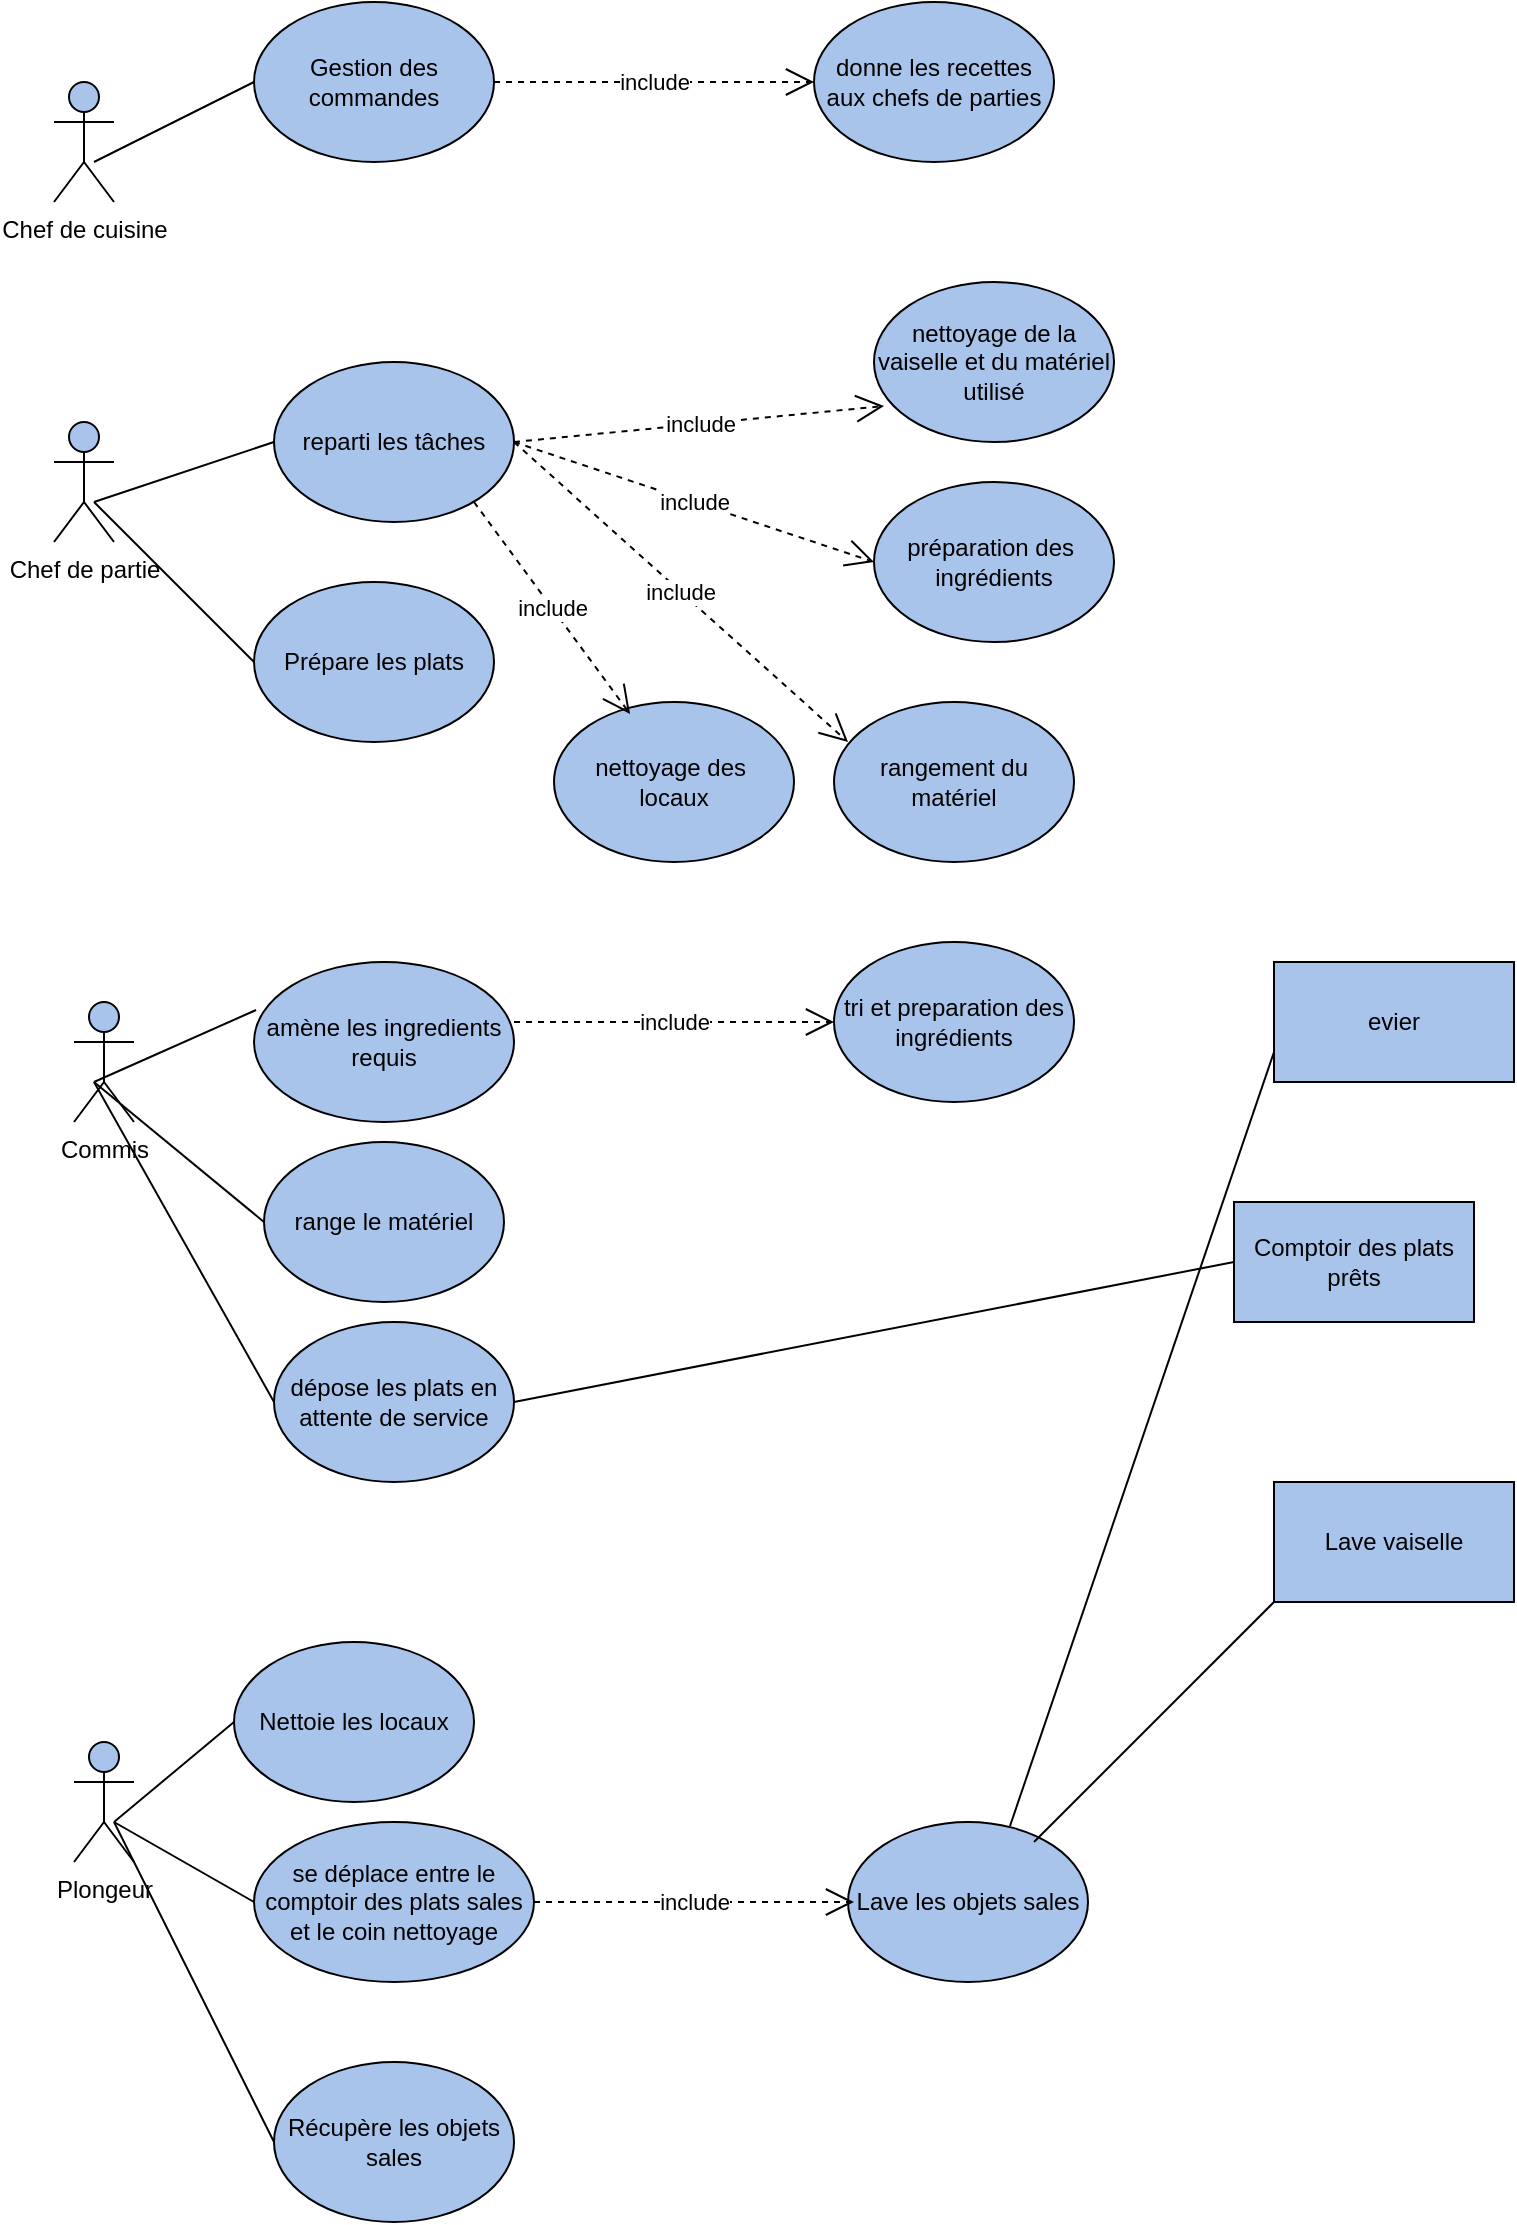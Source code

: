 <mxfile version="24.7.17">
  <diagram name="Page-1" id="5SeGhRT8I9CWtDg0U6-U">
    <mxGraphModel dx="2895" dy="1038" grid="1" gridSize="10" guides="1" tooltips="1" connect="1" arrows="1" fold="1" page="1" pageScale="1" pageWidth="827" pageHeight="1169" math="0" shadow="0">
      <root>
        <mxCell id="0" />
        <mxCell id="1" parent="0" />
        <mxCell id="Hf5stqQMUAh2oWrE7xAk-1" value="Chef de cuisine" style="shape=umlActor;verticalLabelPosition=bottom;verticalAlign=top;html=1;outlineConnect=0;fillColor=#A9C4EB;" vertex="1" parent="1">
          <mxGeometry x="-750" y="170" width="30" height="60" as="geometry" />
        </mxCell>
        <mxCell id="Hf5stqQMUAh2oWrE7xAk-2" value="Gestion des commandes" style="ellipse;whiteSpace=wrap;html=1;fillColor=#A9C4EB;" vertex="1" parent="1">
          <mxGeometry x="-650" y="130" width="120" height="80" as="geometry" />
        </mxCell>
        <mxCell id="Hf5stqQMUAh2oWrE7xAk-3" value="donne les recettes aux chefs de parties" style="ellipse;whiteSpace=wrap;html=1;fillColor=#A9C4EB;" vertex="1" parent="1">
          <mxGeometry x="-370" y="130" width="120" height="80" as="geometry" />
        </mxCell>
        <mxCell id="Hf5stqQMUAh2oWrE7xAk-4" value="Chef de partie" style="shape=umlActor;verticalLabelPosition=bottom;verticalAlign=top;html=1;outlineConnect=0;fillColor=#A9C4EB;" vertex="1" parent="1">
          <mxGeometry x="-750" y="340" width="30" height="60" as="geometry" />
        </mxCell>
        <mxCell id="Hf5stqQMUAh2oWrE7xAk-5" value="reparti les tâches" style="ellipse;whiteSpace=wrap;html=1;fillColor=#A9C4EB;" vertex="1" parent="1">
          <mxGeometry x="-640" y="310" width="120" height="80" as="geometry" />
        </mxCell>
        <mxCell id="Hf5stqQMUAh2oWrE7xAk-6" value="Prépare les plats" style="ellipse;whiteSpace=wrap;html=1;fillColor=#A9C4EB;" vertex="1" parent="1">
          <mxGeometry x="-650" y="420" width="120" height="80" as="geometry" />
        </mxCell>
        <mxCell id="Hf5stqQMUAh2oWrE7xAk-7" value="nettoyage de la vaiselle et du matériel&lt;div&gt;utilisé&lt;/div&gt;" style="ellipse;whiteSpace=wrap;html=1;fillColor=#A9C4EB;" vertex="1" parent="1">
          <mxGeometry x="-340" y="270" width="120" height="80" as="geometry" />
        </mxCell>
        <mxCell id="Hf5stqQMUAh2oWrE7xAk-8" value="préparation des&amp;nbsp;&lt;div&gt;ingrédients&lt;/div&gt;" style="ellipse;whiteSpace=wrap;html=1;fillColor=#A9C4EB;" vertex="1" parent="1">
          <mxGeometry x="-340" y="370" width="120" height="80" as="geometry" />
        </mxCell>
        <mxCell id="Hf5stqQMUAh2oWrE7xAk-9" value="rangement du matériel" style="ellipse;whiteSpace=wrap;html=1;fillColor=#A9C4EB;" vertex="1" parent="1">
          <mxGeometry x="-360" y="480" width="120" height="80" as="geometry" />
        </mxCell>
        <mxCell id="Hf5stqQMUAh2oWrE7xAk-10" value="Commis" style="shape=umlActor;verticalLabelPosition=bottom;verticalAlign=top;html=1;outlineConnect=0;fillColor=#A9C4EB;" vertex="1" parent="1">
          <mxGeometry x="-740" y="630" width="30" height="60" as="geometry" />
        </mxCell>
        <mxCell id="Hf5stqQMUAh2oWrE7xAk-11" value="amène les ingredients requis" style="ellipse;whiteSpace=wrap;html=1;fillColor=#A9C4EB;" vertex="1" parent="1">
          <mxGeometry x="-650" y="610" width="130" height="80" as="geometry" />
        </mxCell>
        <mxCell id="Hf5stqQMUAh2oWrE7xAk-12" value="tri et preparation des ingrédients" style="ellipse;whiteSpace=wrap;html=1;fillColor=#A9C4EB;" vertex="1" parent="1">
          <mxGeometry x="-360" y="600" width="120" height="80" as="geometry" />
        </mxCell>
        <mxCell id="Hf5stqQMUAh2oWrE7xAk-13" value="range le matériel" style="ellipse;whiteSpace=wrap;html=1;fillColor=#A9C4EB;" vertex="1" parent="1">
          <mxGeometry x="-645" y="700" width="120" height="80" as="geometry" />
        </mxCell>
        <mxCell id="Hf5stqQMUAh2oWrE7xAk-14" value="dépose les plats en attente de service" style="ellipse;whiteSpace=wrap;html=1;fillColor=#A9C4EB;" vertex="1" parent="1">
          <mxGeometry x="-640" y="790" width="120" height="80" as="geometry" />
        </mxCell>
        <mxCell id="Hf5stqQMUAh2oWrE7xAk-18" value="Plongeur" style="shape=umlActor;verticalLabelPosition=bottom;verticalAlign=top;html=1;outlineConnect=0;fillColor=#A9C4EB;" vertex="1" parent="1">
          <mxGeometry x="-740" y="1000" width="30" height="60" as="geometry" />
        </mxCell>
        <mxCell id="Hf5stqQMUAh2oWrE7xAk-19" value="Nettoie les locaux" style="ellipse;whiteSpace=wrap;html=1;fillColor=#A9C4EB;" vertex="1" parent="1">
          <mxGeometry x="-660" y="950" width="120" height="80" as="geometry" />
        </mxCell>
        <mxCell id="Hf5stqQMUAh2oWrE7xAk-20" value="se déplace entre le comptoir des plats sales et le coin nettoyage" style="ellipse;whiteSpace=wrap;html=1;fillColor=#A9C4EB;" vertex="1" parent="1">
          <mxGeometry x="-650" y="1040" width="140" height="80" as="geometry" />
        </mxCell>
        <mxCell id="Hf5stqQMUAh2oWrE7xAk-21" value="Récupère les objets sales" style="ellipse;whiteSpace=wrap;html=1;fillColor=#A9C4EB;" vertex="1" parent="1">
          <mxGeometry x="-640" y="1160" width="120" height="80" as="geometry" />
        </mxCell>
        <mxCell id="Hf5stqQMUAh2oWrE7xAk-22" value="Lave les objets sales" style="ellipse;whiteSpace=wrap;html=1;fillColor=#A9C4EB;" vertex="1" parent="1">
          <mxGeometry x="-353" y="1040" width="120" height="80" as="geometry" />
        </mxCell>
        <mxCell id="Hf5stqQMUAh2oWrE7xAk-23" value="Comptoir des plats prêts" style="rounded=0;whiteSpace=wrap;html=1;fillColor=#A9C4EB;" vertex="1" parent="1">
          <mxGeometry x="-160" y="730" width="120" height="60" as="geometry" />
        </mxCell>
        <mxCell id="Hf5stqQMUAh2oWrE7xAk-24" value="Lave vaiselle" style="rounded=0;whiteSpace=wrap;html=1;fillColor=#A9C4EB;" vertex="1" parent="1">
          <mxGeometry x="-140" y="870" width="120" height="60" as="geometry" />
        </mxCell>
        <mxCell id="Hf5stqQMUAh2oWrE7xAk-25" value="evier" style="rounded=0;whiteSpace=wrap;html=1;fillColor=#A9C4EB;" vertex="1" parent="1">
          <mxGeometry x="-140" y="610" width="120" height="60" as="geometry" />
        </mxCell>
        <mxCell id="Hf5stqQMUAh2oWrE7xAk-27" value="" style="endArrow=none;html=1;rounded=0;entryX=0;entryY=0.5;entryDx=0;entryDy=0;" edge="1" parent="1" target="Hf5stqQMUAh2oWrE7xAk-19">
          <mxGeometry width="50" height="50" relative="1" as="geometry">
            <mxPoint x="-720" y="1040" as="sourcePoint" />
            <mxPoint x="-670" y="990" as="targetPoint" />
          </mxGeometry>
        </mxCell>
        <mxCell id="Hf5stqQMUAh2oWrE7xAk-28" value="" style="endArrow=none;html=1;rounded=0;entryX=0;entryY=0.5;entryDx=0;entryDy=0;" edge="1" parent="1" target="Hf5stqQMUAh2oWrE7xAk-20">
          <mxGeometry width="50" height="50" relative="1" as="geometry">
            <mxPoint x="-720" y="1040" as="sourcePoint" />
            <mxPoint x="-670" y="990" as="targetPoint" />
          </mxGeometry>
        </mxCell>
        <mxCell id="Hf5stqQMUAh2oWrE7xAk-29" value="" style="endArrow=none;html=1;rounded=0;entryX=0;entryY=0.5;entryDx=0;entryDy=0;" edge="1" parent="1" target="Hf5stqQMUAh2oWrE7xAk-21">
          <mxGeometry width="50" height="50" relative="1" as="geometry">
            <mxPoint x="-720" y="1040" as="sourcePoint" />
            <mxPoint x="-670" y="990" as="targetPoint" />
          </mxGeometry>
        </mxCell>
        <mxCell id="Hf5stqQMUAh2oWrE7xAk-30" value="include" style="endArrow=open;endSize=12;dashed=1;html=1;rounded=0;" edge="1" parent="1">
          <mxGeometry width="160" relative="1" as="geometry">
            <mxPoint x="-510" y="1080" as="sourcePoint" />
            <mxPoint x="-350" y="1080" as="targetPoint" />
          </mxGeometry>
        </mxCell>
        <mxCell id="Hf5stqQMUAh2oWrE7xAk-32" value="" style="endArrow=none;html=1;rounded=0;entryX=0;entryY=1;entryDx=0;entryDy=0;" edge="1" parent="1" target="Hf5stqQMUAh2oWrE7xAk-24">
          <mxGeometry width="50" height="50" relative="1" as="geometry">
            <mxPoint x="-260" y="1050" as="sourcePoint" />
            <mxPoint x="-210" y="1000" as="targetPoint" />
          </mxGeometry>
        </mxCell>
        <mxCell id="Hf5stqQMUAh2oWrE7xAk-33" value="" style="endArrow=none;html=1;rounded=0;entryX=0.008;entryY=0.3;entryDx=0;entryDy=0;entryPerimeter=0;" edge="1" parent="1" target="Hf5stqQMUAh2oWrE7xAk-11">
          <mxGeometry width="50" height="50" relative="1" as="geometry">
            <mxPoint x="-730" y="670" as="sourcePoint" />
            <mxPoint x="-680" y="620" as="targetPoint" />
          </mxGeometry>
        </mxCell>
        <mxCell id="Hf5stqQMUAh2oWrE7xAk-34" value="" style="endArrow=none;html=1;rounded=0;entryX=0;entryY=0.5;entryDx=0;entryDy=0;" edge="1" parent="1" target="Hf5stqQMUAh2oWrE7xAk-13">
          <mxGeometry width="50" height="50" relative="1" as="geometry">
            <mxPoint x="-730" y="670" as="sourcePoint" />
            <mxPoint x="-680" y="620" as="targetPoint" />
          </mxGeometry>
        </mxCell>
        <mxCell id="Hf5stqQMUAh2oWrE7xAk-35" value="" style="endArrow=none;html=1;rounded=0;entryX=0;entryY=0.5;entryDx=0;entryDy=0;" edge="1" parent="1" target="Hf5stqQMUAh2oWrE7xAk-14">
          <mxGeometry width="50" height="50" relative="1" as="geometry">
            <mxPoint x="-730" y="670" as="sourcePoint" />
            <mxPoint x="-680" y="620" as="targetPoint" />
          </mxGeometry>
        </mxCell>
        <mxCell id="Hf5stqQMUAh2oWrE7xAk-36" value="include" style="endArrow=open;endSize=12;dashed=1;html=1;rounded=0;" edge="1" parent="1">
          <mxGeometry width="160" relative="1" as="geometry">
            <mxPoint x="-520" y="640" as="sourcePoint" />
            <mxPoint x="-360" y="640" as="targetPoint" />
          </mxGeometry>
        </mxCell>
        <mxCell id="Hf5stqQMUAh2oWrE7xAk-38" value="" style="endArrow=none;html=1;rounded=0;entryX=0;entryY=0.5;entryDx=0;entryDy=0;" edge="1" parent="1" target="Hf5stqQMUAh2oWrE7xAk-23">
          <mxGeometry width="50" height="50" relative="1" as="geometry">
            <mxPoint x="-520" y="830" as="sourcePoint" />
            <mxPoint x="-470" y="780" as="targetPoint" />
          </mxGeometry>
        </mxCell>
        <mxCell id="Hf5stqQMUAh2oWrE7xAk-39" value="" style="endArrow=none;html=1;rounded=0;entryX=0;entryY=0.75;entryDx=0;entryDy=0;exitX=0.675;exitY=0.025;exitDx=0;exitDy=0;exitPerimeter=0;" edge="1" parent="1" source="Hf5stqQMUAh2oWrE7xAk-22" target="Hf5stqQMUAh2oWrE7xAk-25">
          <mxGeometry width="50" height="50" relative="1" as="geometry">
            <mxPoint x="-540" y="1170" as="sourcePoint" />
            <mxPoint x="-490" y="1120" as="targetPoint" />
          </mxGeometry>
        </mxCell>
        <mxCell id="Hf5stqQMUAh2oWrE7xAk-40" value="" style="endArrow=none;html=1;rounded=0;entryX=0;entryY=0.5;entryDx=0;entryDy=0;" edge="1" parent="1" target="Hf5stqQMUAh2oWrE7xAk-2">
          <mxGeometry width="50" height="50" relative="1" as="geometry">
            <mxPoint x="-730" y="210" as="sourcePoint" />
            <mxPoint x="-680" y="160" as="targetPoint" />
          </mxGeometry>
        </mxCell>
        <mxCell id="Hf5stqQMUAh2oWrE7xAk-41" value="include" style="endArrow=open;endSize=12;dashed=1;html=1;rounded=0;" edge="1" parent="1">
          <mxGeometry width="160" relative="1" as="geometry">
            <mxPoint x="-530" y="170" as="sourcePoint" />
            <mxPoint x="-370" y="170" as="targetPoint" />
          </mxGeometry>
        </mxCell>
        <mxCell id="Hf5stqQMUAh2oWrE7xAk-42" value="" style="endArrow=none;html=1;rounded=0;entryX=0;entryY=0.5;entryDx=0;entryDy=0;" edge="1" parent="1" target="Hf5stqQMUAh2oWrE7xAk-5">
          <mxGeometry width="50" height="50" relative="1" as="geometry">
            <mxPoint x="-730" y="380" as="sourcePoint" />
            <mxPoint x="-680" y="330" as="targetPoint" />
          </mxGeometry>
        </mxCell>
        <mxCell id="Hf5stqQMUAh2oWrE7xAk-43" value="" style="endArrow=none;html=1;rounded=0;entryX=0;entryY=0.5;entryDx=0;entryDy=0;" edge="1" parent="1" target="Hf5stqQMUAh2oWrE7xAk-6">
          <mxGeometry width="50" height="50" relative="1" as="geometry">
            <mxPoint x="-730" y="380" as="sourcePoint" />
            <mxPoint x="-680" y="330" as="targetPoint" />
          </mxGeometry>
        </mxCell>
        <mxCell id="Hf5stqQMUAh2oWrE7xAk-46" value="include" style="endArrow=open;endSize=12;dashed=1;html=1;rounded=0;entryX=0.042;entryY=0.775;entryDx=0;entryDy=0;entryPerimeter=0;exitX=1;exitY=0.5;exitDx=0;exitDy=0;" edge="1" parent="1" source="Hf5stqQMUAh2oWrE7xAk-5" target="Hf5stqQMUAh2oWrE7xAk-7">
          <mxGeometry width="160" relative="1" as="geometry">
            <mxPoint x="-413" y="370" as="sourcePoint" />
            <mxPoint x="-253" y="370" as="targetPoint" />
          </mxGeometry>
        </mxCell>
        <mxCell id="Hf5stqQMUAh2oWrE7xAk-47" value="include" style="endArrow=open;endSize=12;dashed=1;html=1;rounded=0;entryX=0;entryY=0.5;entryDx=0;entryDy=0;exitX=1;exitY=0.5;exitDx=0;exitDy=0;" edge="1" parent="1" source="Hf5stqQMUAh2oWrE7xAk-5" target="Hf5stqQMUAh2oWrE7xAk-8">
          <mxGeometry width="160" relative="1" as="geometry">
            <mxPoint x="-400" y="400" as="sourcePoint" />
            <mxPoint x="-240" y="400" as="targetPoint" />
          </mxGeometry>
        </mxCell>
        <mxCell id="Hf5stqQMUAh2oWrE7xAk-48" value="include" style="endArrow=open;endSize=12;dashed=1;html=1;rounded=0;exitX=1;exitY=0.5;exitDx=0;exitDy=0;" edge="1" parent="1" source="Hf5stqQMUAh2oWrE7xAk-5">
          <mxGeometry width="160" relative="1" as="geometry">
            <mxPoint x="-513" y="500" as="sourcePoint" />
            <mxPoint x="-353" y="500" as="targetPoint" />
          </mxGeometry>
        </mxCell>
        <mxCell id="Hf5stqQMUAh2oWrE7xAk-50" value="nettoyage des&amp;nbsp;&lt;div&gt;locaux&lt;/div&gt;" style="ellipse;whiteSpace=wrap;html=1;fillColor=#A9C4EB;" vertex="1" parent="1">
          <mxGeometry x="-500" y="480" width="120" height="80" as="geometry" />
        </mxCell>
        <mxCell id="Hf5stqQMUAh2oWrE7xAk-51" value="include" style="endArrow=open;endSize=12;dashed=1;html=1;rounded=0;exitX=1;exitY=0.5;exitDx=0;exitDy=0;entryX=0.317;entryY=0.075;entryDx=0;entryDy=0;entryPerimeter=0;" edge="1" parent="1" target="Hf5stqQMUAh2oWrE7xAk-50">
          <mxGeometry width="160" relative="1" as="geometry">
            <mxPoint x="-540" y="380" as="sourcePoint" />
            <mxPoint x="-373" y="530" as="targetPoint" />
          </mxGeometry>
        </mxCell>
      </root>
    </mxGraphModel>
  </diagram>
</mxfile>

